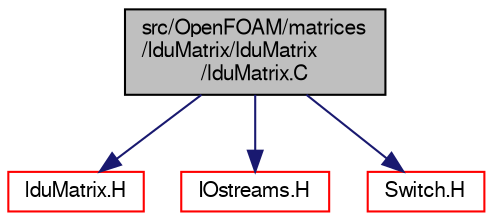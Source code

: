 digraph "src/OpenFOAM/matrices/lduMatrix/lduMatrix/lduMatrix.C"
{
  bgcolor="transparent";
  edge [fontname="FreeSans",fontsize="10",labelfontname="FreeSans",labelfontsize="10"];
  node [fontname="FreeSans",fontsize="10",shape=record];
  Node0 [label="src/OpenFOAM/matrices\l/lduMatrix/lduMatrix\l/lduMatrix.C",height=0.2,width=0.4,color="black", fillcolor="grey75", style="filled", fontcolor="black"];
  Node0 -> Node1 [color="midnightblue",fontsize="10",style="solid",fontname="FreeSans"];
  Node1 [label="lduMatrix.H",height=0.2,width=0.4,color="red",URL="$a10694.html"];
  Node0 -> Node131 [color="midnightblue",fontsize="10",style="solid",fontname="FreeSans"];
  Node131 [label="IOstreams.H",height=0.2,width=0.4,color="red",URL="$a09104.html",tooltip="Useful combination of include files which define Sin, Sout and Serr and the use of IO streams general..."];
  Node0 -> Node137 [color="midnightblue",fontsize="10",style="solid",fontname="FreeSans"];
  Node137 [label="Switch.H",height=0.2,width=0.4,color="red",URL="$a12158.html"];
}
